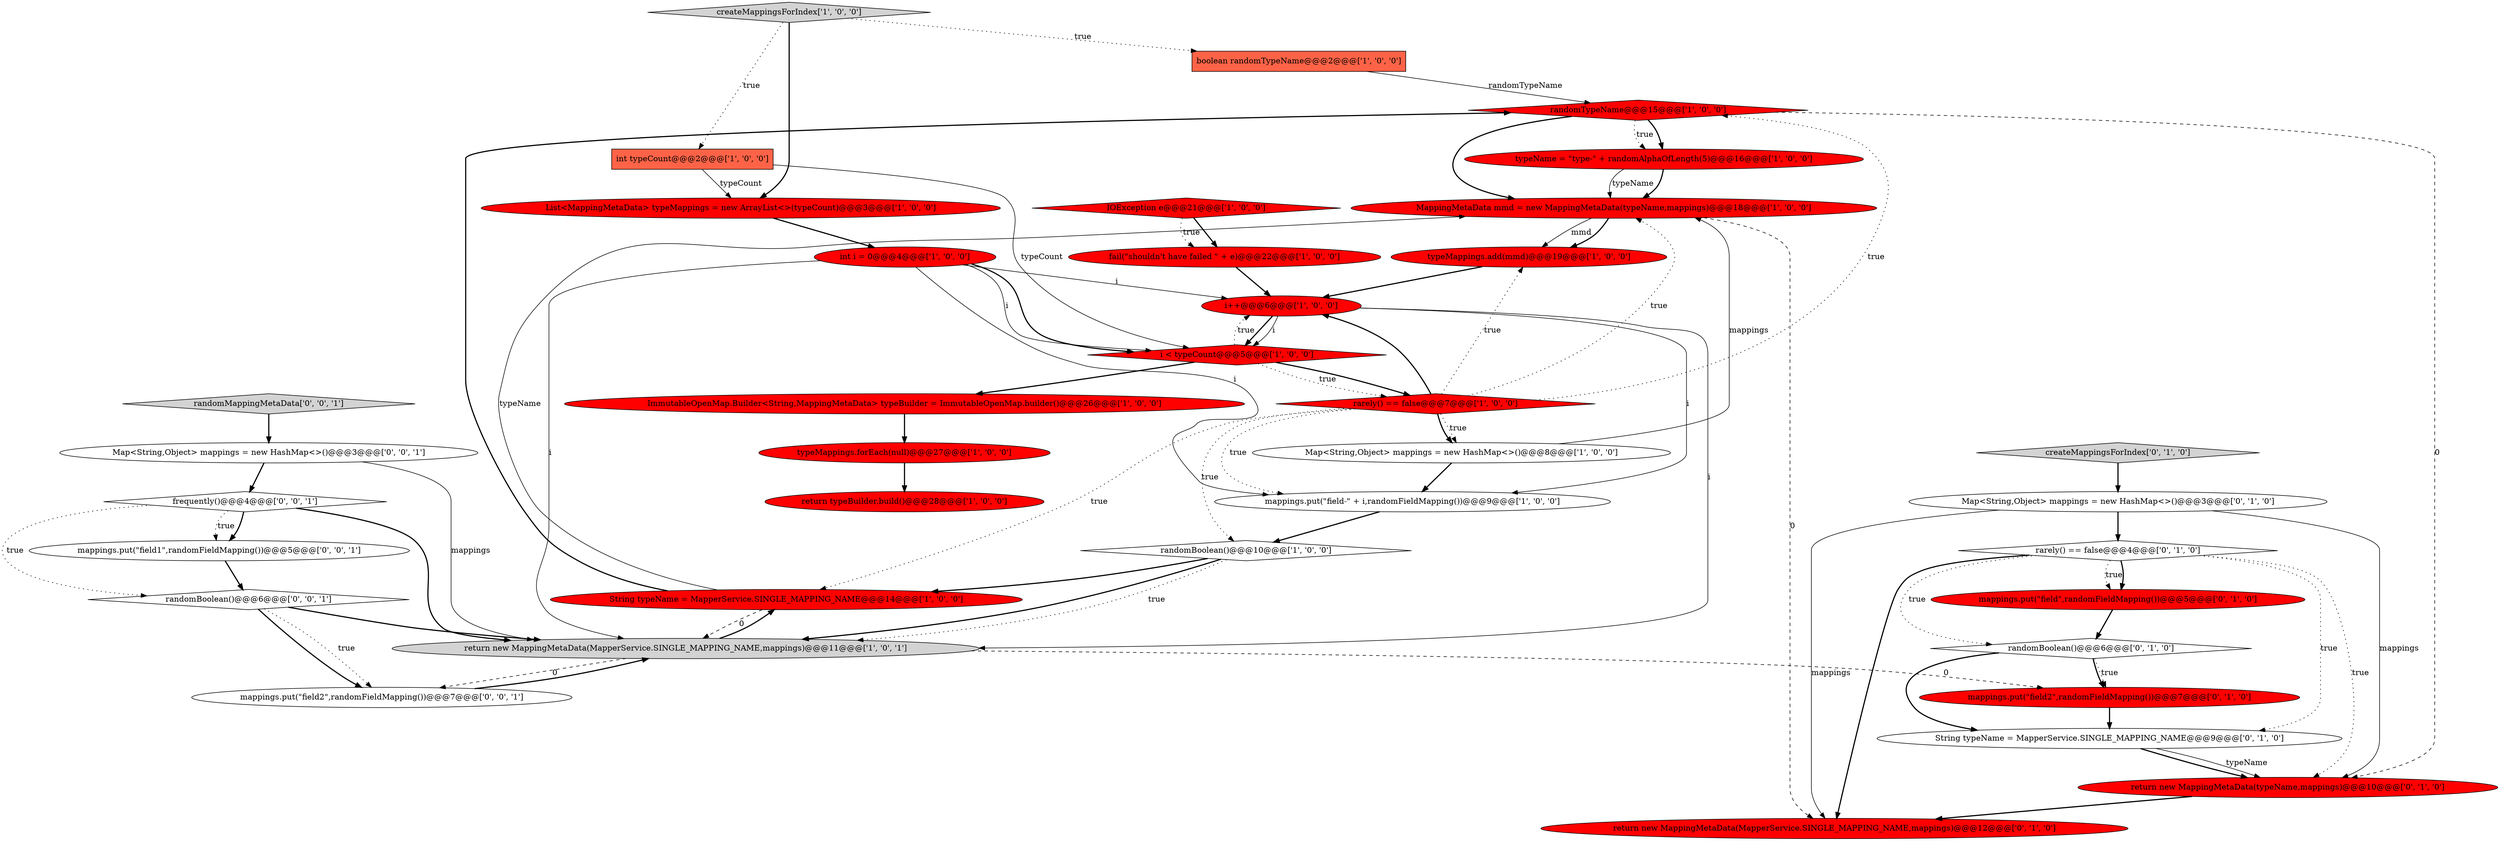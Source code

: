 digraph {
12 [style = filled, label = "boolean randomTypeName@@@2@@@['1', '0', '0']", fillcolor = tomato, shape = box image = "AAA0AAABBB1BBB"];
25 [style = filled, label = "mappings.put(\"field\",randomFieldMapping())@@@5@@@['0', '1', '0']", fillcolor = red, shape = ellipse image = "AAA1AAABBB2BBB"];
14 [style = filled, label = "i++@@@6@@@['1', '0', '0']", fillcolor = red, shape = ellipse image = "AAA1AAABBB1BBB"];
33 [style = filled, label = "mappings.put(\"field1\",randomFieldMapping())@@@5@@@['0', '0', '1']", fillcolor = white, shape = ellipse image = "AAA0AAABBB3BBB"];
1 [style = filled, label = "IOException e@@@21@@@['1', '0', '0']", fillcolor = red, shape = diamond image = "AAA1AAABBB1BBB"];
3 [style = filled, label = "randomBoolean()@@@10@@@['1', '0', '0']", fillcolor = white, shape = diamond image = "AAA0AAABBB1BBB"];
19 [style = filled, label = "fail(\"shouldn't have failed \" + e)@@@22@@@['1', '0', '0']", fillcolor = red, shape = ellipse image = "AAA1AAABBB1BBB"];
7 [style = filled, label = "Map<String,Object> mappings = new HashMap<>()@@@8@@@['1', '0', '0']", fillcolor = white, shape = ellipse image = "AAA0AAABBB1BBB"];
10 [style = filled, label = "createMappingsForIndex['1', '0', '0']", fillcolor = lightgray, shape = diamond image = "AAA0AAABBB1BBB"];
16 [style = filled, label = "mappings.put(\"field-\" + i,randomFieldMapping())@@@9@@@['1', '0', '0']", fillcolor = white, shape = ellipse image = "AAA0AAABBB1BBB"];
11 [style = filled, label = "int i = 0@@@4@@@['1', '0', '0']", fillcolor = red, shape = ellipse image = "AAA1AAABBB1BBB"];
35 [style = filled, label = "mappings.put(\"field2\",randomFieldMapping())@@@7@@@['0', '0', '1']", fillcolor = white, shape = ellipse image = "AAA0AAABBB3BBB"];
5 [style = filled, label = "return typeBuilder.build()@@@28@@@['1', '0', '0']", fillcolor = red, shape = ellipse image = "AAA1AAABBB1BBB"];
21 [style = filled, label = "typeName = \"type-\" + randomAlphaOfLength(5)@@@16@@@['1', '0', '0']", fillcolor = red, shape = ellipse image = "AAA1AAABBB1BBB"];
32 [style = filled, label = "frequently()@@@4@@@['0', '0', '1']", fillcolor = white, shape = diamond image = "AAA0AAABBB3BBB"];
8 [style = filled, label = "int typeCount@@@2@@@['1', '0', '0']", fillcolor = tomato, shape = box image = "AAA0AAABBB1BBB"];
30 [style = filled, label = "rarely() == false@@@4@@@['0', '1', '0']", fillcolor = white, shape = diamond image = "AAA0AAABBB2BBB"];
9 [style = filled, label = "ImmutableOpenMap.Builder<String,MappingMetaData> typeBuilder = ImmutableOpenMap.builder()@@@26@@@['1', '0', '0']", fillcolor = red, shape = ellipse image = "AAA1AAABBB1BBB"];
18 [style = filled, label = "MappingMetaData mmd = new MappingMetaData(typeName,mappings)@@@18@@@['1', '0', '0']", fillcolor = red, shape = ellipse image = "AAA1AAABBB1BBB"];
0 [style = filled, label = "i < typeCount@@@5@@@['1', '0', '0']", fillcolor = red, shape = diamond image = "AAA1AAABBB1BBB"];
24 [style = filled, label = "return new MappingMetaData(typeName,mappings)@@@10@@@['0', '1', '0']", fillcolor = red, shape = ellipse image = "AAA1AAABBB2BBB"];
26 [style = filled, label = "mappings.put(\"field2\",randomFieldMapping())@@@7@@@['0', '1', '0']", fillcolor = red, shape = ellipse image = "AAA1AAABBB2BBB"];
34 [style = filled, label = "randomMappingMetaData['0', '0', '1']", fillcolor = lightgray, shape = diamond image = "AAA0AAABBB3BBB"];
17 [style = filled, label = "String typeName = MapperService.SINGLE_MAPPING_NAME@@@14@@@['1', '0', '0']", fillcolor = red, shape = ellipse image = "AAA1AAABBB1BBB"];
23 [style = filled, label = "createMappingsForIndex['0', '1', '0']", fillcolor = lightgray, shape = diamond image = "AAA0AAABBB2BBB"];
2 [style = filled, label = "typeMappings.add(mmd)@@@19@@@['1', '0', '0']", fillcolor = red, shape = ellipse image = "AAA1AAABBB1BBB"];
28 [style = filled, label = "return new MappingMetaData(MapperService.SINGLE_MAPPING_NAME,mappings)@@@12@@@['0', '1', '0']", fillcolor = red, shape = ellipse image = "AAA1AAABBB2BBB"];
6 [style = filled, label = "randomTypeName@@@15@@@['1', '0', '0']", fillcolor = red, shape = diamond image = "AAA1AAABBB1BBB"];
29 [style = filled, label = "Map<String,Object> mappings = new HashMap<>()@@@3@@@['0', '1', '0']", fillcolor = white, shape = ellipse image = "AAA0AAABBB2BBB"];
22 [style = filled, label = "randomBoolean()@@@6@@@['0', '1', '0']", fillcolor = white, shape = diamond image = "AAA0AAABBB2BBB"];
36 [style = filled, label = "Map<String,Object> mappings = new HashMap<>()@@@3@@@['0', '0', '1']", fillcolor = white, shape = ellipse image = "AAA0AAABBB3BBB"];
13 [style = filled, label = "List<MappingMetaData> typeMappings = new ArrayList<>(typeCount)@@@3@@@['1', '0', '0']", fillcolor = red, shape = ellipse image = "AAA1AAABBB1BBB"];
15 [style = filled, label = "typeMappings.forEach(null)@@@27@@@['1', '0', '0']", fillcolor = red, shape = ellipse image = "AAA1AAABBB1BBB"];
31 [style = filled, label = "randomBoolean()@@@6@@@['0', '0', '1']", fillcolor = white, shape = diamond image = "AAA0AAABBB3BBB"];
4 [style = filled, label = "rarely() == false@@@7@@@['1', '0', '0']", fillcolor = red, shape = diamond image = "AAA1AAABBB1BBB"];
20 [style = filled, label = "return new MappingMetaData(MapperService.SINGLE_MAPPING_NAME,mappings)@@@11@@@['1', '0', '1']", fillcolor = lightgray, shape = ellipse image = "AAA0AAABBB1BBB"];
27 [style = filled, label = "String typeName = MapperService.SINGLE_MAPPING_NAME@@@9@@@['0', '1', '0']", fillcolor = white, shape = ellipse image = "AAA0AAABBB2BBB"];
10->8 [style = dotted, label="true"];
4->18 [style = dotted, label="true"];
25->22 [style = bold, label=""];
29->30 [style = bold, label=""];
4->7 [style = dotted, label="true"];
11->20 [style = solid, label="i"];
11->16 [style = solid, label="i"];
21->18 [style = bold, label=""];
12->6 [style = solid, label="randomTypeName"];
23->29 [style = bold, label=""];
20->35 [style = dashed, label="0"];
30->28 [style = bold, label=""];
31->35 [style = bold, label=""];
17->20 [style = dashed, label="0"];
2->14 [style = bold, label=""];
7->16 [style = bold, label=""];
31->20 [style = bold, label=""];
11->0 [style = solid, label="i"];
4->17 [style = dotted, label="true"];
32->20 [style = bold, label=""];
20->26 [style = dashed, label="0"];
16->3 [style = bold, label=""];
24->28 [style = bold, label=""];
35->20 [style = bold, label=""];
21->18 [style = solid, label="typeName"];
7->18 [style = solid, label="mappings"];
8->13 [style = solid, label="typeCount"];
13->11 [style = bold, label=""];
26->27 [style = bold, label=""];
18->2 [style = solid, label="mmd"];
34->36 [style = bold, label=""];
0->14 [style = dotted, label="true"];
1->19 [style = bold, label=""];
17->18 [style = solid, label="typeName"];
4->2 [style = dotted, label="true"];
32->31 [style = dotted, label="true"];
22->26 [style = bold, label=""];
4->14 [style = bold, label=""];
17->6 [style = bold, label=""];
31->35 [style = dotted, label="true"];
6->21 [style = bold, label=""];
6->18 [style = bold, label=""];
0->4 [style = dotted, label="true"];
1->19 [style = dotted, label="true"];
32->33 [style = bold, label=""];
4->7 [style = bold, label=""];
32->33 [style = dotted, label="true"];
14->16 [style = solid, label="i"];
8->0 [style = solid, label="typeCount"];
4->3 [style = dotted, label="true"];
29->28 [style = solid, label="mappings"];
19->14 [style = bold, label=""];
30->25 [style = dotted, label="true"];
10->13 [style = bold, label=""];
22->26 [style = dotted, label="true"];
11->14 [style = solid, label="i"];
14->20 [style = solid, label="i"];
18->28 [style = dashed, label="0"];
3->17 [style = bold, label=""];
27->24 [style = bold, label=""];
36->20 [style = solid, label="mappings"];
6->21 [style = dotted, label="true"];
4->6 [style = dotted, label="true"];
29->24 [style = solid, label="mappings"];
27->24 [style = solid, label="typeName"];
0->9 [style = bold, label=""];
10->12 [style = dotted, label="true"];
20->17 [style = bold, label=""];
30->24 [style = dotted, label="true"];
30->27 [style = dotted, label="true"];
30->25 [style = bold, label=""];
36->32 [style = bold, label=""];
18->2 [style = bold, label=""];
15->5 [style = bold, label=""];
11->0 [style = bold, label=""];
3->20 [style = bold, label=""];
14->0 [style = bold, label=""];
22->27 [style = bold, label=""];
0->4 [style = bold, label=""];
9->15 [style = bold, label=""];
6->24 [style = dashed, label="0"];
14->0 [style = solid, label="i"];
33->31 [style = bold, label=""];
4->16 [style = dotted, label="true"];
30->22 [style = dotted, label="true"];
3->20 [style = dotted, label="true"];
}
